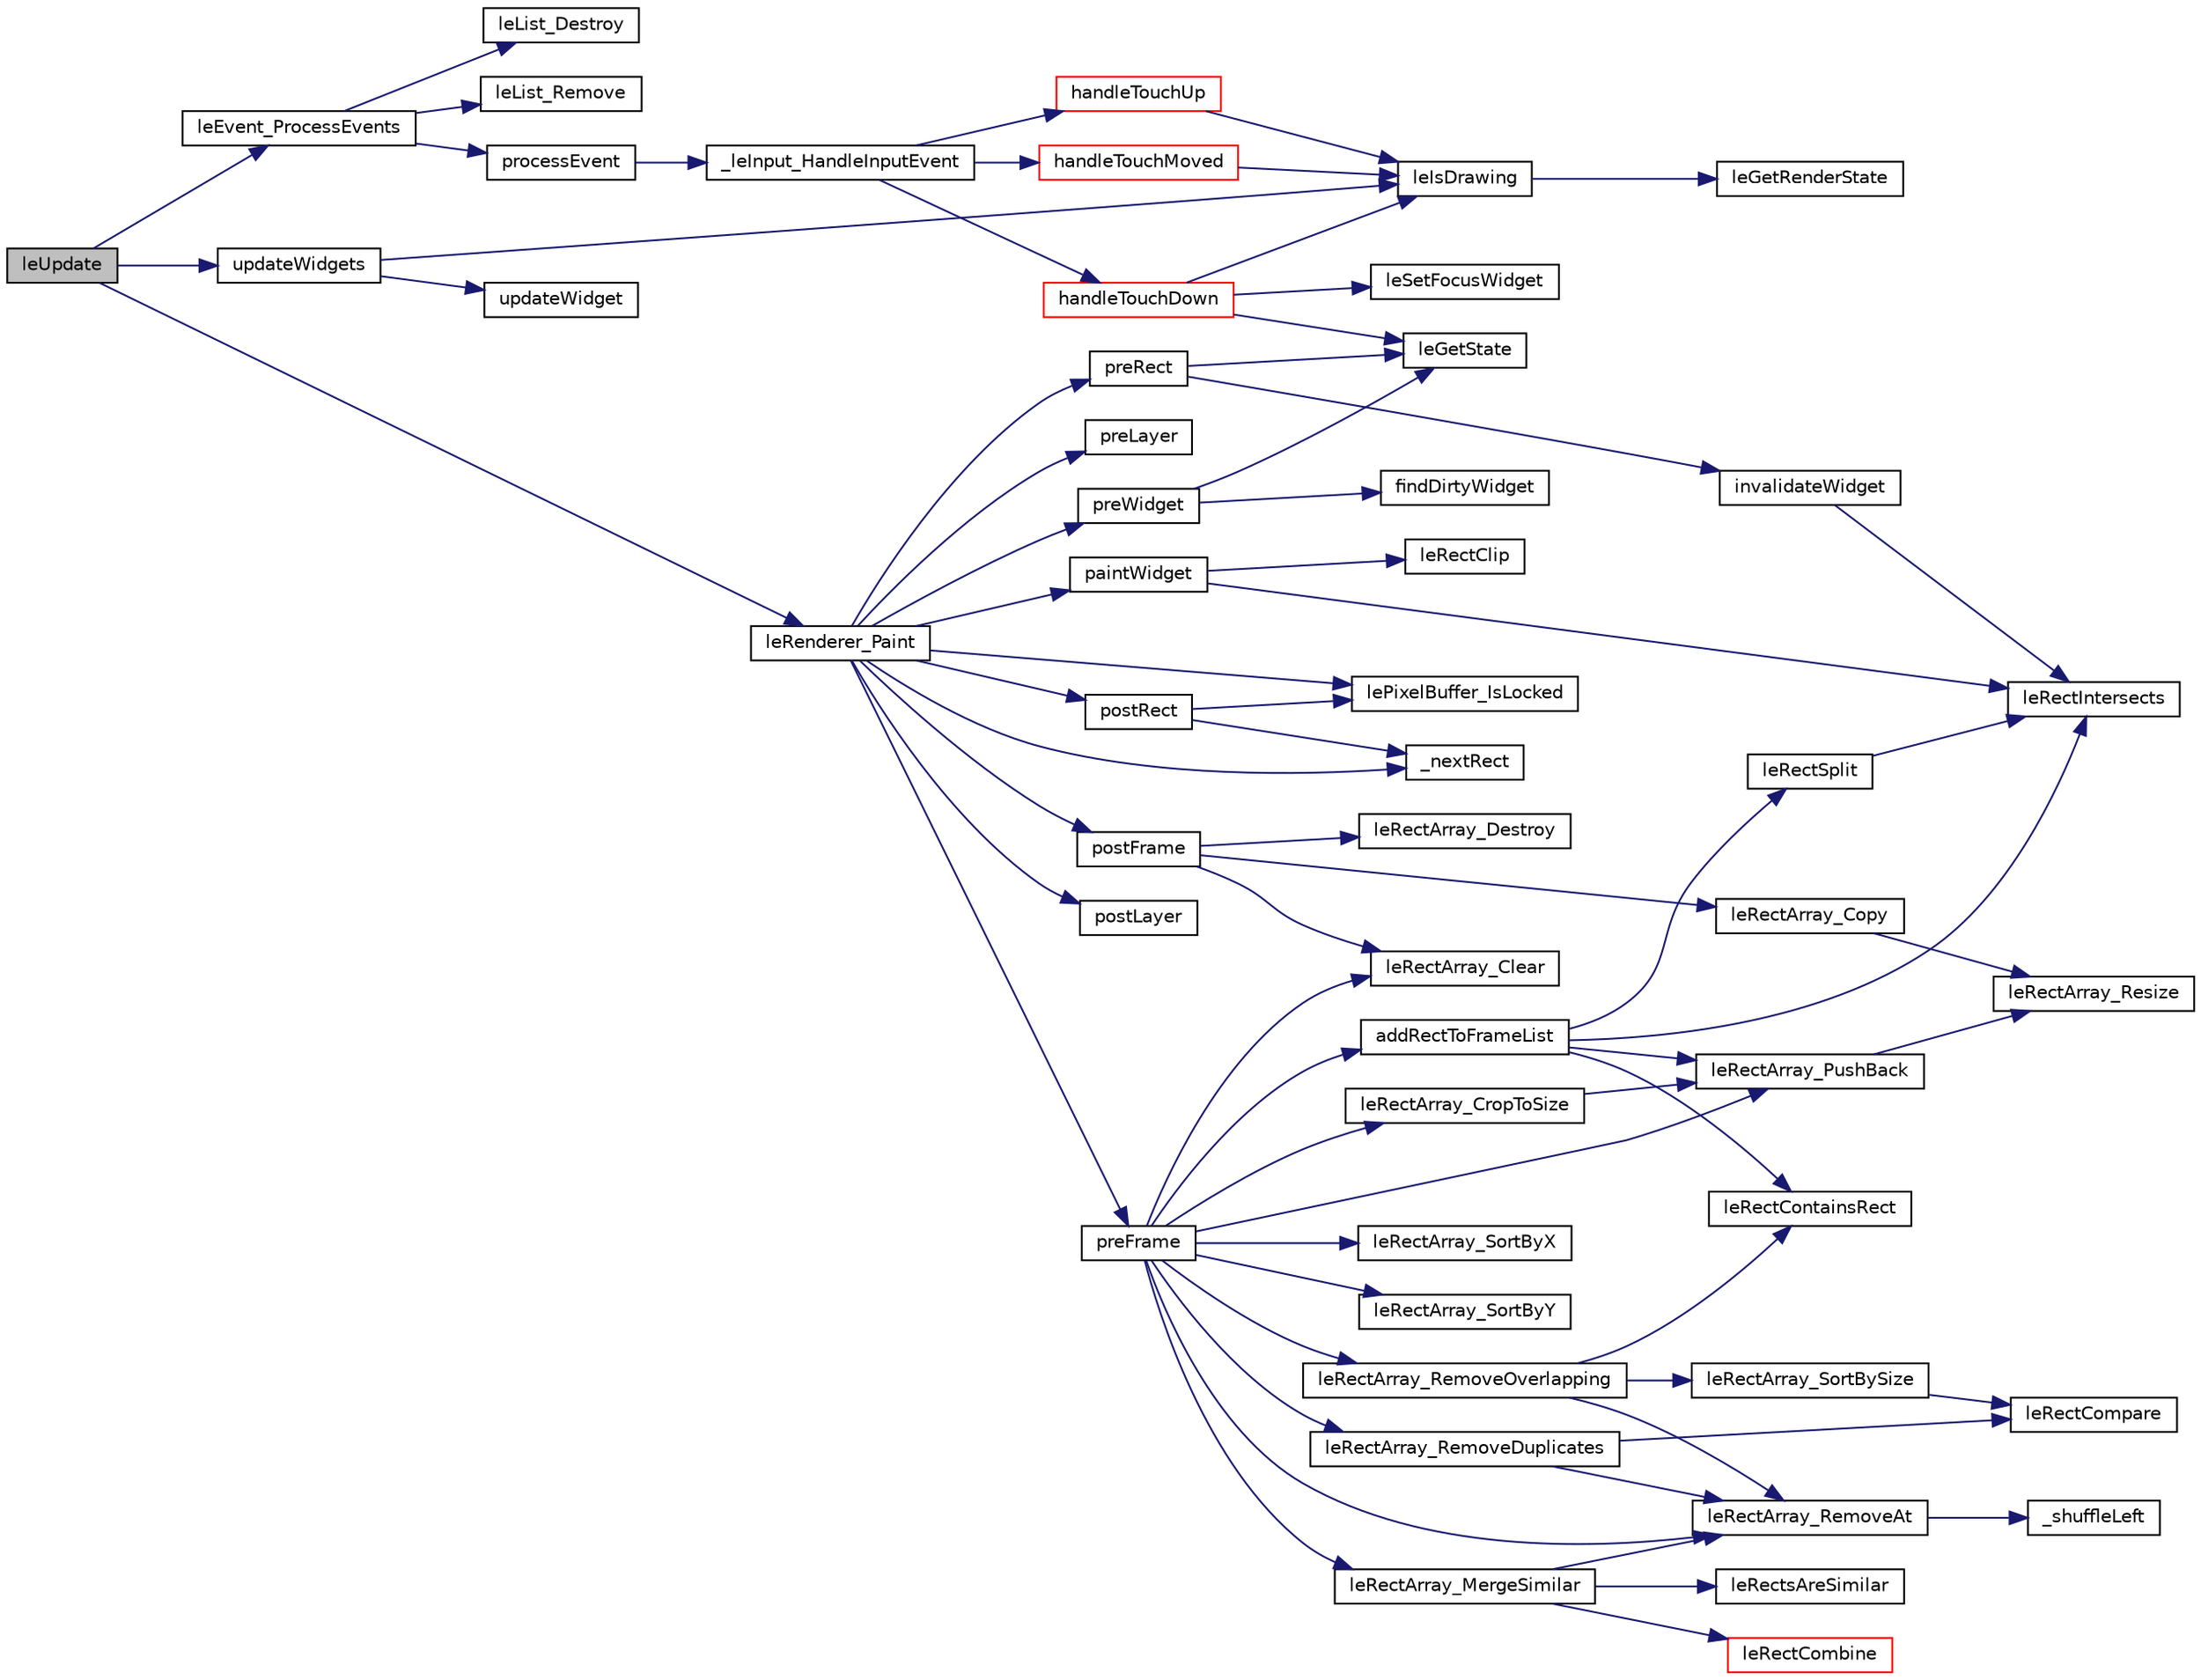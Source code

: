 digraph "leUpdate"
{
 // LATEX_PDF_SIZE
  edge [fontname="Helvetica",fontsize="10",labelfontname="Helvetica",labelfontsize="10"];
  node [fontname="Helvetica",fontsize="10",shape=record];
  rankdir="LR";
  Node1 [label="leUpdate",height=0.2,width=0.4,color="black", fillcolor="grey75", style="filled", fontcolor="black",tooltip=" "];
  Node1 -> Node2 [color="midnightblue",fontsize="10",style="solid",fontname="Helvetica"];
  Node2 [label="leEvent_ProcessEvents",height=0.2,width=0.4,color="black", fillcolor="white", style="filled",URL="$legato__event_8c.html#a64faed86ab5b1bf21fe973e51f696c14",tooltip=" "];
  Node2 -> Node3 [color="midnightblue",fontsize="10",style="solid",fontname="Helvetica"];
  Node3 [label="leList_Destroy",height=0.2,width=0.4,color="black", fillcolor="white", style="filled",URL="$legato__list_8c.html#a5e8b9e135e73eca7c4825ecf2ead4795",tooltip=" "];
  Node2 -> Node4 [color="midnightblue",fontsize="10",style="solid",fontname="Helvetica"];
  Node4 [label="leList_Remove",height=0.2,width=0.4,color="black", fillcolor="white", style="filled",URL="$legato__list_8c.html#a62f6b0763b1245d0ea5368f82fef396c",tooltip=" "];
  Node2 -> Node5 [color="midnightblue",fontsize="10",style="solid",fontname="Helvetica"];
  Node5 [label="processEvent",height=0.2,width=0.4,color="black", fillcolor="white", style="filled",URL="$legato__event_8c.html#a1ca43d24f7dcd4362211e63dfe483827",tooltip=" "];
  Node5 -> Node6 [color="midnightblue",fontsize="10",style="solid",fontname="Helvetica"];
  Node6 [label="_leInput_HandleInputEvent",height=0.2,width=0.4,color="black", fillcolor="white", style="filled",URL="$legato__input_8c.html#a150706c6cae5725334654ed8883129ac",tooltip=" "];
  Node6 -> Node7 [color="midnightblue",fontsize="10",style="solid",fontname="Helvetica"];
  Node7 [label="handleTouchDown",height=0.2,width=0.4,color="red", fillcolor="white", style="filled",URL="$legato__input_8c.html#a4e988a14e073c149954cd553ef2038e5",tooltip=" "];
  Node7 -> Node8 [color="midnightblue",fontsize="10",style="solid",fontname="Helvetica"];
  Node8 [label="leGetState",height=0.2,width=0.4,color="black", fillcolor="white", style="filled",URL="$legato__state_8c.html#a9db6b16767c48cea14f348e30a6390bc",tooltip=" "];
  Node7 -> Node9 [color="midnightblue",fontsize="10",style="solid",fontname="Helvetica"];
  Node9 [label="leIsDrawing",height=0.2,width=0.4,color="black", fillcolor="white", style="filled",URL="$legato__state_8c.html#ae0d14705fe901d6c81535c34a9e2d1b0",tooltip=" "];
  Node9 -> Node10 [color="midnightblue",fontsize="10",style="solid",fontname="Helvetica"];
  Node10 [label="leGetRenderState",height=0.2,width=0.4,color="black", fillcolor="white", style="filled",URL="$legato__renderer_8c.html#acf4d7d2f8cb00624604cdb1f8807a166",tooltip=" "];
  Node7 -> Node11 [color="midnightblue",fontsize="10",style="solid",fontname="Helvetica"];
  Node11 [label="leSetFocusWidget",height=0.2,width=0.4,color="black", fillcolor="white", style="filled",URL="$legato__state_8c.html#acea130d1af885ccdd7d61eef6e1a1712",tooltip=" "];
  Node6 -> Node14 [color="midnightblue",fontsize="10",style="solid",fontname="Helvetica"];
  Node14 [label="handleTouchMoved",height=0.2,width=0.4,color="red", fillcolor="white", style="filled",URL="$legato__input_8c.html#a41df3c64af235e194441e238b5a2b010",tooltip=" "];
  Node14 -> Node9 [color="midnightblue",fontsize="10",style="solid",fontname="Helvetica"];
  Node6 -> Node16 [color="midnightblue",fontsize="10",style="solid",fontname="Helvetica"];
  Node16 [label="handleTouchUp",height=0.2,width=0.4,color="red", fillcolor="white", style="filled",URL="$legato__input_8c.html#a797edd82370400c7436a760f9a419663",tooltip=" "];
  Node16 -> Node9 [color="midnightblue",fontsize="10",style="solid",fontname="Helvetica"];
  Node1 -> Node17 [color="midnightblue",fontsize="10",style="solid",fontname="Helvetica"];
  Node17 [label="leRenderer_Paint",height=0.2,width=0.4,color="black", fillcolor="white", style="filled",URL="$legato__renderer_8c.html#a5fe07fb3c2652107f7037359528d465d",tooltip=" "];
  Node17 -> Node18 [color="midnightblue",fontsize="10",style="solid",fontname="Helvetica"];
  Node18 [label="_nextRect",height=0.2,width=0.4,color="black", fillcolor="white", style="filled",URL="$legato__renderer_8c.html#a2a74c9ad13d85d9c6dfab79e2739864e",tooltip=" "];
  Node17 -> Node19 [color="midnightblue",fontsize="10",style="solid",fontname="Helvetica"];
  Node19 [label="lePixelBuffer_IsLocked",height=0.2,width=0.4,color="black", fillcolor="white", style="filled",URL="$legato__pixelbuffer_8c.html#aa7b4b3d962fb78edb0bb0fc1a7e68b6f",tooltip=" "];
  Node17 -> Node20 [color="midnightblue",fontsize="10",style="solid",fontname="Helvetica"];
  Node20 [label="paintWidget",height=0.2,width=0.4,color="black", fillcolor="white", style="filled",URL="$legato__renderer_8c.html#a16bab3573df05ac058d98d5f582e1fd8",tooltip=" "];
  Node20 -> Node21 [color="midnightblue",fontsize="10",style="solid",fontname="Helvetica"];
  Node21 [label="leRectClip",height=0.2,width=0.4,color="black", fillcolor="white", style="filled",URL="$legato__rect_8c.html#ac19d2a378a0bed1eb149afa2c07256be",tooltip=" "];
  Node20 -> Node22 [color="midnightblue",fontsize="10",style="solid",fontname="Helvetica"];
  Node22 [label="leRectIntersects",height=0.2,width=0.4,color="black", fillcolor="white", style="filled",URL="$legato__rect_8c.html#a3ae2e8d6ed6a3a5af11b9273fb02195d",tooltip=" "];
  Node17 -> Node23 [color="midnightblue",fontsize="10",style="solid",fontname="Helvetica"];
  Node23 [label="postFrame",height=0.2,width=0.4,color="black", fillcolor="white", style="filled",URL="$legato__renderer_8c.html#acc8cc883ea3b54dd79eee24609013b5a",tooltip=" "];
  Node23 -> Node24 [color="midnightblue",fontsize="10",style="solid",fontname="Helvetica"];
  Node24 [label="leRectArray_Clear",height=0.2,width=0.4,color="black", fillcolor="white", style="filled",URL="$legato__rectarray_8c.html#aefb5760879c2dc7ed659b1ed78e0138f",tooltip=" "];
  Node23 -> Node25 [color="midnightblue",fontsize="10",style="solid",fontname="Helvetica"];
  Node25 [label="leRectArray_Copy",height=0.2,width=0.4,color="black", fillcolor="white", style="filled",URL="$legato__rectarray_8c.html#a9259b7d91575f4f34d7ecd4b705c56e2",tooltip=" "];
  Node25 -> Node26 [color="midnightblue",fontsize="10",style="solid",fontname="Helvetica"];
  Node26 [label="leRectArray_Resize",height=0.2,width=0.4,color="black", fillcolor="white", style="filled",URL="$legato__rectarray_8c.html#a6123326d02489c988cf6eabc17c04d71",tooltip=" "];
  Node23 -> Node27 [color="midnightblue",fontsize="10",style="solid",fontname="Helvetica"];
  Node27 [label="leRectArray_Destroy",height=0.2,width=0.4,color="black", fillcolor="white", style="filled",URL="$legato__rectarray_8c.html#afff4182184d6e88dd382771348958cc3",tooltip=" "];
  Node17 -> Node28 [color="midnightblue",fontsize="10",style="solid",fontname="Helvetica"];
  Node28 [label="postLayer",height=0.2,width=0.4,color="black", fillcolor="white", style="filled",URL="$legato__renderer_8c.html#a08ff0c1e6e80b1ad1d6ad029d0578017",tooltip=" "];
  Node17 -> Node29 [color="midnightblue",fontsize="10",style="solid",fontname="Helvetica"];
  Node29 [label="postRect",height=0.2,width=0.4,color="black", fillcolor="white", style="filled",URL="$legato__renderer_8c.html#a68455e765b4fc558b86bd8f4af06d56d",tooltip=" "];
  Node29 -> Node18 [color="midnightblue",fontsize="10",style="solid",fontname="Helvetica"];
  Node29 -> Node19 [color="midnightblue",fontsize="10",style="solid",fontname="Helvetica"];
  Node17 -> Node30 [color="midnightblue",fontsize="10",style="solid",fontname="Helvetica"];
  Node30 [label="preFrame",height=0.2,width=0.4,color="black", fillcolor="white", style="filled",URL="$legato__renderer_8c.html#a5cd18bfc0736c476ce112efa3731a01d",tooltip=" "];
  Node30 -> Node31 [color="midnightblue",fontsize="10",style="solid",fontname="Helvetica"];
  Node31 [label="addRectToFrameList",height=0.2,width=0.4,color="black", fillcolor="white", style="filled",URL="$legato__renderer_8c.html#a1844be6545cda1f8bfd2eab43f7a3e97",tooltip=" "];
  Node31 -> Node32 [color="midnightblue",fontsize="10",style="solid",fontname="Helvetica"];
  Node32 [label="leRectArray_PushBack",height=0.2,width=0.4,color="black", fillcolor="white", style="filled",URL="$legato__rectarray_8c.html#a1924fab32033596292d6a683ef16b118",tooltip=" "];
  Node32 -> Node26 [color="midnightblue",fontsize="10",style="solid",fontname="Helvetica"];
  Node31 -> Node33 [color="midnightblue",fontsize="10",style="solid",fontname="Helvetica"];
  Node33 [label="leRectContainsRect",height=0.2,width=0.4,color="black", fillcolor="white", style="filled",URL="$legato__rect_8c.html#ab6d15071824a10441f7d84399b20c275",tooltip=" "];
  Node31 -> Node22 [color="midnightblue",fontsize="10",style="solid",fontname="Helvetica"];
  Node31 -> Node34 [color="midnightblue",fontsize="10",style="solid",fontname="Helvetica"];
  Node34 [label="leRectSplit",height=0.2,width=0.4,color="black", fillcolor="white", style="filled",URL="$legato__rect_8c.html#a81e4f07e48e1e183c9bb06828febdb58",tooltip=" "];
  Node34 -> Node22 [color="midnightblue",fontsize="10",style="solid",fontname="Helvetica"];
  Node30 -> Node24 [color="midnightblue",fontsize="10",style="solid",fontname="Helvetica"];
  Node30 -> Node35 [color="midnightblue",fontsize="10",style="solid",fontname="Helvetica"];
  Node35 [label="leRectArray_CropToSize",height=0.2,width=0.4,color="black", fillcolor="white", style="filled",URL="$legato__rectarray_8c.html#a43b2719e4dd692ea0f9f273251cbe52a",tooltip=" "];
  Node35 -> Node32 [color="midnightblue",fontsize="10",style="solid",fontname="Helvetica"];
  Node30 -> Node36 [color="midnightblue",fontsize="10",style="solid",fontname="Helvetica"];
  Node36 [label="leRectArray_MergeSimilar",height=0.2,width=0.4,color="black", fillcolor="white", style="filled",URL="$legato__rectarray_8c.html#af56fd950b661ceae0b37975528c5219b",tooltip=" "];
  Node36 -> Node37 [color="midnightblue",fontsize="10",style="solid",fontname="Helvetica"];
  Node37 [label="leRectArray_RemoveAt",height=0.2,width=0.4,color="black", fillcolor="white", style="filled",URL="$legato__rectarray_8c.html#a287bc59cdd942e1a184de2517078f3f2",tooltip=" "];
  Node37 -> Node38 [color="midnightblue",fontsize="10",style="solid",fontname="Helvetica"];
  Node38 [label="_shuffleLeft",height=0.2,width=0.4,color="black", fillcolor="white", style="filled",URL="$legato__rectarray_8c.html#a1640754172f50b09369c551fd7331967",tooltip=" "];
  Node36 -> Node39 [color="midnightblue",fontsize="10",style="solid",fontname="Helvetica"];
  Node39 [label="leRectCombine",height=0.2,width=0.4,color="red", fillcolor="white", style="filled",URL="$legato__rect_8c.html#a534b1791548521c3b921bde50afcc147",tooltip=" "];
  Node36 -> Node42 [color="midnightblue",fontsize="10",style="solid",fontname="Helvetica"];
  Node42 [label="leRectsAreSimilar",height=0.2,width=0.4,color="black", fillcolor="white", style="filled",URL="$legato__rect_8c.html#ad3c83ccdc46d72245f34e1c151dcfe5c",tooltip=" "];
  Node30 -> Node32 [color="midnightblue",fontsize="10",style="solid",fontname="Helvetica"];
  Node30 -> Node37 [color="midnightblue",fontsize="10",style="solid",fontname="Helvetica"];
  Node30 -> Node43 [color="midnightblue",fontsize="10",style="solid",fontname="Helvetica"];
  Node43 [label="leRectArray_RemoveDuplicates",height=0.2,width=0.4,color="black", fillcolor="white", style="filled",URL="$legato__rectarray_8c.html#adcf1f936fa6d912a350e7d8621d90092",tooltip=" "];
  Node43 -> Node37 [color="midnightblue",fontsize="10",style="solid",fontname="Helvetica"];
  Node43 -> Node44 [color="midnightblue",fontsize="10",style="solid",fontname="Helvetica"];
  Node44 [label="leRectCompare",height=0.2,width=0.4,color="black", fillcolor="white", style="filled",URL="$legato__rect_8c.html#ae030d7d516a103b3e035a1a288169540",tooltip=" "];
  Node30 -> Node45 [color="midnightblue",fontsize="10",style="solid",fontname="Helvetica"];
  Node45 [label="leRectArray_RemoveOverlapping",height=0.2,width=0.4,color="black", fillcolor="white", style="filled",URL="$legato__rectarray_8c.html#ad855ee6cb3cd4de0bef81ef04058fded",tooltip=" "];
  Node45 -> Node37 [color="midnightblue",fontsize="10",style="solid",fontname="Helvetica"];
  Node45 -> Node46 [color="midnightblue",fontsize="10",style="solid",fontname="Helvetica"];
  Node46 [label="leRectArray_SortBySize",height=0.2,width=0.4,color="black", fillcolor="white", style="filled",URL="$legato__rectarray_8c.html#ae1bba86d34a01c7edbea310d2382e984",tooltip=" "];
  Node46 -> Node44 [color="midnightblue",fontsize="10",style="solid",fontname="Helvetica"];
  Node45 -> Node33 [color="midnightblue",fontsize="10",style="solid",fontname="Helvetica"];
  Node30 -> Node47 [color="midnightblue",fontsize="10",style="solid",fontname="Helvetica"];
  Node47 [label="leRectArray_SortByX",height=0.2,width=0.4,color="black", fillcolor="white", style="filled",URL="$legato__rectarray_8c.html#a044d1e1771f356a1d3b30e3216f76ece",tooltip=" "];
  Node30 -> Node48 [color="midnightblue",fontsize="10",style="solid",fontname="Helvetica"];
  Node48 [label="leRectArray_SortByY",height=0.2,width=0.4,color="black", fillcolor="white", style="filled",URL="$legato__rectarray_8c.html#aaacd991fe5805ba1ae38a8e3472b41f0",tooltip=" "];
  Node17 -> Node49 [color="midnightblue",fontsize="10",style="solid",fontname="Helvetica"];
  Node49 [label="preLayer",height=0.2,width=0.4,color="black", fillcolor="white", style="filled",URL="$legato__renderer_8c.html#aaea27182f7922856a04b7da325168a54",tooltip=" "];
  Node17 -> Node50 [color="midnightblue",fontsize="10",style="solid",fontname="Helvetica"];
  Node50 [label="preRect",height=0.2,width=0.4,color="black", fillcolor="white", style="filled",URL="$legato__renderer_8c.html#a21dc8d88788b811abb4732fd32d00344",tooltip=" "];
  Node50 -> Node51 [color="midnightblue",fontsize="10",style="solid",fontname="Helvetica"];
  Node51 [label="invalidateWidget",height=0.2,width=0.4,color="black", fillcolor="white", style="filled",URL="$legato__renderer_8c.html#a11d01f6631184dea33e9eb6a6a56b4ed",tooltip=" "];
  Node51 -> Node22 [color="midnightblue",fontsize="10",style="solid",fontname="Helvetica"];
  Node50 -> Node8 [color="midnightblue",fontsize="10",style="solid",fontname="Helvetica"];
  Node17 -> Node52 [color="midnightblue",fontsize="10",style="solid",fontname="Helvetica"];
  Node52 [label="preWidget",height=0.2,width=0.4,color="black", fillcolor="white", style="filled",URL="$legato__renderer_8c.html#a67c77d8b7d3cf8ac7e738344cd140bfe",tooltip=" "];
  Node52 -> Node53 [color="midnightblue",fontsize="10",style="solid",fontname="Helvetica"];
  Node53 [label="findDirtyWidget",height=0.2,width=0.4,color="black", fillcolor="white", style="filled",URL="$legato__renderer_8c.html#a133f94a2a457aa258de7af3139f4be90",tooltip=" "];
  Node52 -> Node8 [color="midnightblue",fontsize="10",style="solid",fontname="Helvetica"];
  Node1 -> Node54 [color="midnightblue",fontsize="10",style="solid",fontname="Helvetica"];
  Node54 [label="updateWidgets",height=0.2,width=0.4,color="black", fillcolor="white", style="filled",URL="$legato__state_8c.html#a69acf5f8036ddb99e712b0da000cacfa",tooltip=" "];
  Node54 -> Node9 [color="midnightblue",fontsize="10",style="solid",fontname="Helvetica"];
  Node54 -> Node55 [color="midnightblue",fontsize="10",style="solid",fontname="Helvetica"];
  Node55 [label="updateWidget",height=0.2,width=0.4,color="black", fillcolor="white", style="filled",URL="$legato__state_8c.html#a6c1b9f9a11915c9626c9476856408ce5",tooltip=" "];
}
